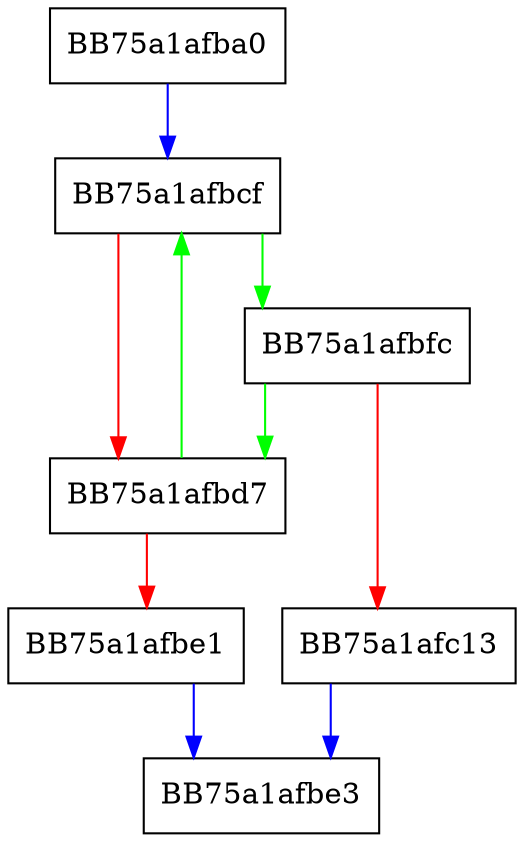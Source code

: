 digraph call_scan_method {
  node [shape="box"];
  graph [splines=ortho];
  BB75a1afba0 -> BB75a1afbcf [color="blue"];
  BB75a1afbcf -> BB75a1afbfc [color="green"];
  BB75a1afbcf -> BB75a1afbd7 [color="red"];
  BB75a1afbd7 -> BB75a1afbcf [color="green"];
  BB75a1afbd7 -> BB75a1afbe1 [color="red"];
  BB75a1afbe1 -> BB75a1afbe3 [color="blue"];
  BB75a1afbfc -> BB75a1afbd7 [color="green"];
  BB75a1afbfc -> BB75a1afc13 [color="red"];
  BB75a1afc13 -> BB75a1afbe3 [color="blue"];
}